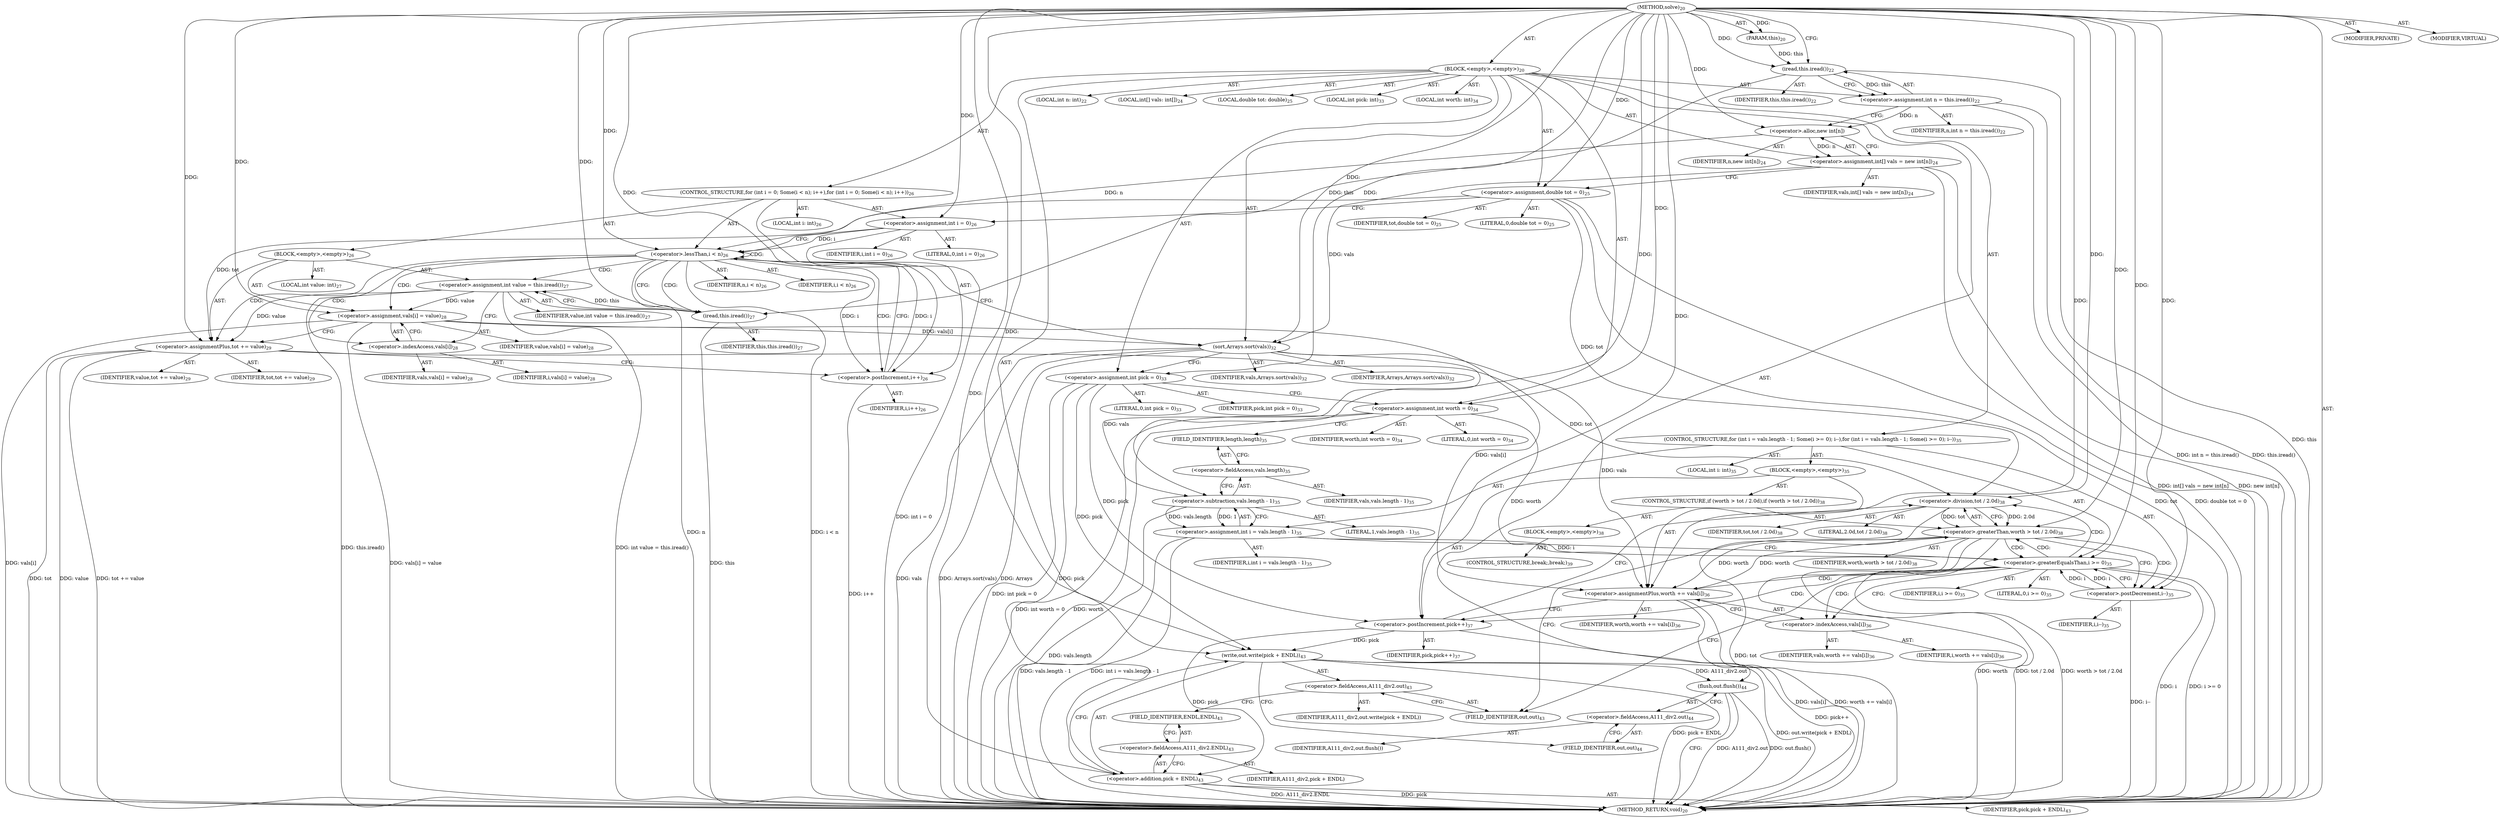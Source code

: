 digraph "solve" {  
"56" [label = <(METHOD,solve)<SUB>20</SUB>> ]
"4" [label = <(PARAM,this)<SUB>20</SUB>> ]
"57" [label = <(BLOCK,&lt;empty&gt;,&lt;empty&gt;)<SUB>20</SUB>> ]
"58" [label = <(LOCAL,int n: int)<SUB>22</SUB>> ]
"59" [label = <(&lt;operator&gt;.assignment,int n = this.iread())<SUB>22</SUB>> ]
"60" [label = <(IDENTIFIER,n,int n = this.iread())<SUB>22</SUB>> ]
"61" [label = <(iread,this.iread())<SUB>22</SUB>> ]
"3" [label = <(IDENTIFIER,this,this.iread())<SUB>22</SUB>> ]
"62" [label = <(LOCAL,int[] vals: int[])<SUB>24</SUB>> ]
"63" [label = <(&lt;operator&gt;.assignment,int[] vals = new int[n])<SUB>24</SUB>> ]
"64" [label = <(IDENTIFIER,vals,int[] vals = new int[n])<SUB>24</SUB>> ]
"65" [label = <(&lt;operator&gt;.alloc,new int[n])> ]
"66" [label = <(IDENTIFIER,n,new int[n])<SUB>24</SUB>> ]
"67" [label = <(LOCAL,double tot: double)<SUB>25</SUB>> ]
"68" [label = <(&lt;operator&gt;.assignment,double tot = 0)<SUB>25</SUB>> ]
"69" [label = <(IDENTIFIER,tot,double tot = 0)<SUB>25</SUB>> ]
"70" [label = <(LITERAL,0,double tot = 0)<SUB>25</SUB>> ]
"71" [label = <(CONTROL_STRUCTURE,for (int i = 0; Some(i &lt; n); i++),for (int i = 0; Some(i &lt; n); i++))<SUB>26</SUB>> ]
"72" [label = <(LOCAL,int i: int)<SUB>26</SUB>> ]
"73" [label = <(&lt;operator&gt;.assignment,int i = 0)<SUB>26</SUB>> ]
"74" [label = <(IDENTIFIER,i,int i = 0)<SUB>26</SUB>> ]
"75" [label = <(LITERAL,0,int i = 0)<SUB>26</SUB>> ]
"76" [label = <(&lt;operator&gt;.lessThan,i &lt; n)<SUB>26</SUB>> ]
"77" [label = <(IDENTIFIER,i,i &lt; n)<SUB>26</SUB>> ]
"78" [label = <(IDENTIFIER,n,i &lt; n)<SUB>26</SUB>> ]
"79" [label = <(&lt;operator&gt;.postIncrement,i++)<SUB>26</SUB>> ]
"80" [label = <(IDENTIFIER,i,i++)<SUB>26</SUB>> ]
"81" [label = <(BLOCK,&lt;empty&gt;,&lt;empty&gt;)<SUB>26</SUB>> ]
"82" [label = <(LOCAL,int value: int)<SUB>27</SUB>> ]
"83" [label = <(&lt;operator&gt;.assignment,int value = this.iread())<SUB>27</SUB>> ]
"84" [label = <(IDENTIFIER,value,int value = this.iread())<SUB>27</SUB>> ]
"85" [label = <(iread,this.iread())<SUB>27</SUB>> ]
"5" [label = <(IDENTIFIER,this,this.iread())<SUB>27</SUB>> ]
"86" [label = <(&lt;operator&gt;.assignment,vals[i] = value)<SUB>28</SUB>> ]
"87" [label = <(&lt;operator&gt;.indexAccess,vals[i])<SUB>28</SUB>> ]
"88" [label = <(IDENTIFIER,vals,vals[i] = value)<SUB>28</SUB>> ]
"89" [label = <(IDENTIFIER,i,vals[i] = value)<SUB>28</SUB>> ]
"90" [label = <(IDENTIFIER,value,vals[i] = value)<SUB>28</SUB>> ]
"91" [label = <(&lt;operator&gt;.assignmentPlus,tot += value)<SUB>29</SUB>> ]
"92" [label = <(IDENTIFIER,tot,tot += value)<SUB>29</SUB>> ]
"93" [label = <(IDENTIFIER,value,tot += value)<SUB>29</SUB>> ]
"94" [label = <(sort,Arrays.sort(vals))<SUB>32</SUB>> ]
"95" [label = <(IDENTIFIER,Arrays,Arrays.sort(vals))<SUB>32</SUB>> ]
"96" [label = <(IDENTIFIER,vals,Arrays.sort(vals))<SUB>32</SUB>> ]
"97" [label = <(LOCAL,int pick: int)<SUB>33</SUB>> ]
"98" [label = <(&lt;operator&gt;.assignment,int pick = 0)<SUB>33</SUB>> ]
"99" [label = <(IDENTIFIER,pick,int pick = 0)<SUB>33</SUB>> ]
"100" [label = <(LITERAL,0,int pick = 0)<SUB>33</SUB>> ]
"101" [label = <(LOCAL,int worth: int)<SUB>34</SUB>> ]
"102" [label = <(&lt;operator&gt;.assignment,int worth = 0)<SUB>34</SUB>> ]
"103" [label = <(IDENTIFIER,worth,int worth = 0)<SUB>34</SUB>> ]
"104" [label = <(LITERAL,0,int worth = 0)<SUB>34</SUB>> ]
"105" [label = <(CONTROL_STRUCTURE,for (int i = vals.length - 1; Some(i &gt;= 0); i--),for (int i = vals.length - 1; Some(i &gt;= 0); i--))<SUB>35</SUB>> ]
"106" [label = <(LOCAL,int i: int)<SUB>35</SUB>> ]
"107" [label = <(&lt;operator&gt;.assignment,int i = vals.length - 1)<SUB>35</SUB>> ]
"108" [label = <(IDENTIFIER,i,int i = vals.length - 1)<SUB>35</SUB>> ]
"109" [label = <(&lt;operator&gt;.subtraction,vals.length - 1)<SUB>35</SUB>> ]
"110" [label = <(&lt;operator&gt;.fieldAccess,vals.length)<SUB>35</SUB>> ]
"111" [label = <(IDENTIFIER,vals,vals.length - 1)<SUB>35</SUB>> ]
"112" [label = <(FIELD_IDENTIFIER,length,length)<SUB>35</SUB>> ]
"113" [label = <(LITERAL,1,vals.length - 1)<SUB>35</SUB>> ]
"114" [label = <(&lt;operator&gt;.greaterEqualsThan,i &gt;= 0)<SUB>35</SUB>> ]
"115" [label = <(IDENTIFIER,i,i &gt;= 0)<SUB>35</SUB>> ]
"116" [label = <(LITERAL,0,i &gt;= 0)<SUB>35</SUB>> ]
"117" [label = <(&lt;operator&gt;.postDecrement,i--)<SUB>35</SUB>> ]
"118" [label = <(IDENTIFIER,i,i--)<SUB>35</SUB>> ]
"119" [label = <(BLOCK,&lt;empty&gt;,&lt;empty&gt;)<SUB>35</SUB>> ]
"120" [label = <(&lt;operator&gt;.assignmentPlus,worth += vals[i])<SUB>36</SUB>> ]
"121" [label = <(IDENTIFIER,worth,worth += vals[i])<SUB>36</SUB>> ]
"122" [label = <(&lt;operator&gt;.indexAccess,vals[i])<SUB>36</SUB>> ]
"123" [label = <(IDENTIFIER,vals,worth += vals[i])<SUB>36</SUB>> ]
"124" [label = <(IDENTIFIER,i,worth += vals[i])<SUB>36</SUB>> ]
"125" [label = <(&lt;operator&gt;.postIncrement,pick++)<SUB>37</SUB>> ]
"126" [label = <(IDENTIFIER,pick,pick++)<SUB>37</SUB>> ]
"127" [label = <(CONTROL_STRUCTURE,if (worth &gt; tot / 2.0d),if (worth &gt; tot / 2.0d))<SUB>38</SUB>> ]
"128" [label = <(&lt;operator&gt;.greaterThan,worth &gt; tot / 2.0d)<SUB>38</SUB>> ]
"129" [label = <(IDENTIFIER,worth,worth &gt; tot / 2.0d)<SUB>38</SUB>> ]
"130" [label = <(&lt;operator&gt;.division,tot / 2.0d)<SUB>38</SUB>> ]
"131" [label = <(IDENTIFIER,tot,tot / 2.0d)<SUB>38</SUB>> ]
"132" [label = <(LITERAL,2.0d,tot / 2.0d)<SUB>38</SUB>> ]
"133" [label = <(BLOCK,&lt;empty&gt;,&lt;empty&gt;)<SUB>38</SUB>> ]
"134" [label = <(CONTROL_STRUCTURE,break;,break;)<SUB>39</SUB>> ]
"135" [label = <(write,out.write(pick + ENDL))<SUB>43</SUB>> ]
"136" [label = <(&lt;operator&gt;.fieldAccess,A111_div2.out)<SUB>43</SUB>> ]
"137" [label = <(IDENTIFIER,A111_div2,out.write(pick + ENDL))> ]
"138" [label = <(FIELD_IDENTIFIER,out,out)<SUB>43</SUB>> ]
"139" [label = <(&lt;operator&gt;.addition,pick + ENDL)<SUB>43</SUB>> ]
"140" [label = <(IDENTIFIER,pick,pick + ENDL)<SUB>43</SUB>> ]
"141" [label = <(&lt;operator&gt;.fieldAccess,A111_div2.ENDL)<SUB>43</SUB>> ]
"142" [label = <(IDENTIFIER,A111_div2,pick + ENDL)> ]
"143" [label = <(FIELD_IDENTIFIER,ENDL,ENDL)<SUB>43</SUB>> ]
"144" [label = <(flush,out.flush())<SUB>44</SUB>> ]
"145" [label = <(&lt;operator&gt;.fieldAccess,A111_div2.out)<SUB>44</SUB>> ]
"146" [label = <(IDENTIFIER,A111_div2,out.flush())> ]
"147" [label = <(FIELD_IDENTIFIER,out,out)<SUB>44</SUB>> ]
"148" [label = <(MODIFIER,PRIVATE)> ]
"149" [label = <(MODIFIER,VIRTUAL)> ]
"150" [label = <(METHOD_RETURN,void)<SUB>20</SUB>> ]
  "56" -> "4"  [ label = "AST: "] 
  "56" -> "57"  [ label = "AST: "] 
  "56" -> "148"  [ label = "AST: "] 
  "56" -> "149"  [ label = "AST: "] 
  "56" -> "150"  [ label = "AST: "] 
  "57" -> "58"  [ label = "AST: "] 
  "57" -> "59"  [ label = "AST: "] 
  "57" -> "62"  [ label = "AST: "] 
  "57" -> "63"  [ label = "AST: "] 
  "57" -> "67"  [ label = "AST: "] 
  "57" -> "68"  [ label = "AST: "] 
  "57" -> "71"  [ label = "AST: "] 
  "57" -> "94"  [ label = "AST: "] 
  "57" -> "97"  [ label = "AST: "] 
  "57" -> "98"  [ label = "AST: "] 
  "57" -> "101"  [ label = "AST: "] 
  "57" -> "102"  [ label = "AST: "] 
  "57" -> "105"  [ label = "AST: "] 
  "57" -> "135"  [ label = "AST: "] 
  "57" -> "144"  [ label = "AST: "] 
  "59" -> "60"  [ label = "AST: "] 
  "59" -> "61"  [ label = "AST: "] 
  "61" -> "3"  [ label = "AST: "] 
  "63" -> "64"  [ label = "AST: "] 
  "63" -> "65"  [ label = "AST: "] 
  "65" -> "66"  [ label = "AST: "] 
  "68" -> "69"  [ label = "AST: "] 
  "68" -> "70"  [ label = "AST: "] 
  "71" -> "72"  [ label = "AST: "] 
  "71" -> "73"  [ label = "AST: "] 
  "71" -> "76"  [ label = "AST: "] 
  "71" -> "79"  [ label = "AST: "] 
  "71" -> "81"  [ label = "AST: "] 
  "73" -> "74"  [ label = "AST: "] 
  "73" -> "75"  [ label = "AST: "] 
  "76" -> "77"  [ label = "AST: "] 
  "76" -> "78"  [ label = "AST: "] 
  "79" -> "80"  [ label = "AST: "] 
  "81" -> "82"  [ label = "AST: "] 
  "81" -> "83"  [ label = "AST: "] 
  "81" -> "86"  [ label = "AST: "] 
  "81" -> "91"  [ label = "AST: "] 
  "83" -> "84"  [ label = "AST: "] 
  "83" -> "85"  [ label = "AST: "] 
  "85" -> "5"  [ label = "AST: "] 
  "86" -> "87"  [ label = "AST: "] 
  "86" -> "90"  [ label = "AST: "] 
  "87" -> "88"  [ label = "AST: "] 
  "87" -> "89"  [ label = "AST: "] 
  "91" -> "92"  [ label = "AST: "] 
  "91" -> "93"  [ label = "AST: "] 
  "94" -> "95"  [ label = "AST: "] 
  "94" -> "96"  [ label = "AST: "] 
  "98" -> "99"  [ label = "AST: "] 
  "98" -> "100"  [ label = "AST: "] 
  "102" -> "103"  [ label = "AST: "] 
  "102" -> "104"  [ label = "AST: "] 
  "105" -> "106"  [ label = "AST: "] 
  "105" -> "107"  [ label = "AST: "] 
  "105" -> "114"  [ label = "AST: "] 
  "105" -> "117"  [ label = "AST: "] 
  "105" -> "119"  [ label = "AST: "] 
  "107" -> "108"  [ label = "AST: "] 
  "107" -> "109"  [ label = "AST: "] 
  "109" -> "110"  [ label = "AST: "] 
  "109" -> "113"  [ label = "AST: "] 
  "110" -> "111"  [ label = "AST: "] 
  "110" -> "112"  [ label = "AST: "] 
  "114" -> "115"  [ label = "AST: "] 
  "114" -> "116"  [ label = "AST: "] 
  "117" -> "118"  [ label = "AST: "] 
  "119" -> "120"  [ label = "AST: "] 
  "119" -> "125"  [ label = "AST: "] 
  "119" -> "127"  [ label = "AST: "] 
  "120" -> "121"  [ label = "AST: "] 
  "120" -> "122"  [ label = "AST: "] 
  "122" -> "123"  [ label = "AST: "] 
  "122" -> "124"  [ label = "AST: "] 
  "125" -> "126"  [ label = "AST: "] 
  "127" -> "128"  [ label = "AST: "] 
  "127" -> "133"  [ label = "AST: "] 
  "128" -> "129"  [ label = "AST: "] 
  "128" -> "130"  [ label = "AST: "] 
  "130" -> "131"  [ label = "AST: "] 
  "130" -> "132"  [ label = "AST: "] 
  "133" -> "134"  [ label = "AST: "] 
  "135" -> "136"  [ label = "AST: "] 
  "135" -> "139"  [ label = "AST: "] 
  "136" -> "137"  [ label = "AST: "] 
  "136" -> "138"  [ label = "AST: "] 
  "139" -> "140"  [ label = "AST: "] 
  "139" -> "141"  [ label = "AST: "] 
  "141" -> "142"  [ label = "AST: "] 
  "141" -> "143"  [ label = "AST: "] 
  "144" -> "145"  [ label = "AST: "] 
  "145" -> "146"  [ label = "AST: "] 
  "145" -> "147"  [ label = "AST: "] 
  "59" -> "65"  [ label = "CFG: "] 
  "63" -> "68"  [ label = "CFG: "] 
  "68" -> "73"  [ label = "CFG: "] 
  "94" -> "98"  [ label = "CFG: "] 
  "98" -> "102"  [ label = "CFG: "] 
  "102" -> "112"  [ label = "CFG: "] 
  "135" -> "147"  [ label = "CFG: "] 
  "144" -> "150"  [ label = "CFG: "] 
  "61" -> "59"  [ label = "CFG: "] 
  "65" -> "63"  [ label = "CFG: "] 
  "73" -> "76"  [ label = "CFG: "] 
  "76" -> "85"  [ label = "CFG: "] 
  "76" -> "94"  [ label = "CFG: "] 
  "79" -> "76"  [ label = "CFG: "] 
  "107" -> "114"  [ label = "CFG: "] 
  "114" -> "122"  [ label = "CFG: "] 
  "114" -> "138"  [ label = "CFG: "] 
  "117" -> "114"  [ label = "CFG: "] 
  "136" -> "143"  [ label = "CFG: "] 
  "139" -> "135"  [ label = "CFG: "] 
  "145" -> "144"  [ label = "CFG: "] 
  "83" -> "87"  [ label = "CFG: "] 
  "86" -> "91"  [ label = "CFG: "] 
  "91" -> "79"  [ label = "CFG: "] 
  "109" -> "107"  [ label = "CFG: "] 
  "120" -> "125"  [ label = "CFG: "] 
  "125" -> "130"  [ label = "CFG: "] 
  "138" -> "136"  [ label = "CFG: "] 
  "141" -> "139"  [ label = "CFG: "] 
  "147" -> "145"  [ label = "CFG: "] 
  "85" -> "83"  [ label = "CFG: "] 
  "87" -> "86"  [ label = "CFG: "] 
  "110" -> "109"  [ label = "CFG: "] 
  "122" -> "120"  [ label = "CFG: "] 
  "128" -> "138"  [ label = "CFG: "] 
  "128" -> "117"  [ label = "CFG: "] 
  "143" -> "141"  [ label = "CFG: "] 
  "112" -> "110"  [ label = "CFG: "] 
  "130" -> "128"  [ label = "CFG: "] 
  "56" -> "61"  [ label = "CFG: "] 
  "61" -> "150"  [ label = "DDG: this"] 
  "59" -> "150"  [ label = "DDG: this.iread()"] 
  "59" -> "150"  [ label = "DDG: int n = this.iread()"] 
  "63" -> "150"  [ label = "DDG: new int[n]"] 
  "63" -> "150"  [ label = "DDG: int[] vals = new int[n]"] 
  "68" -> "150"  [ label = "DDG: tot"] 
  "68" -> "150"  [ label = "DDG: double tot = 0"] 
  "73" -> "150"  [ label = "DDG: int i = 0"] 
  "76" -> "150"  [ label = "DDG: n"] 
  "76" -> "150"  [ label = "DDG: i &lt; n"] 
  "94" -> "150"  [ label = "DDG: vals"] 
  "94" -> "150"  [ label = "DDG: Arrays.sort(vals)"] 
  "98" -> "150"  [ label = "DDG: int pick = 0"] 
  "102" -> "150"  [ label = "DDG: worth"] 
  "102" -> "150"  [ label = "DDG: int worth = 0"] 
  "109" -> "150"  [ label = "DDG: vals.length"] 
  "107" -> "150"  [ label = "DDG: vals.length - 1"] 
  "107" -> "150"  [ label = "DDG: int i = vals.length - 1"] 
  "114" -> "150"  [ label = "DDG: i"] 
  "114" -> "150"  [ label = "DDG: i &gt;= 0"] 
  "120" -> "150"  [ label = "DDG: vals[i]"] 
  "120" -> "150"  [ label = "DDG: worth += vals[i]"] 
  "125" -> "150"  [ label = "DDG: pick++"] 
  "128" -> "150"  [ label = "DDG: worth"] 
  "130" -> "150"  [ label = "DDG: tot"] 
  "128" -> "150"  [ label = "DDG: tot / 2.0d"] 
  "128" -> "150"  [ label = "DDG: worth &gt; tot / 2.0d"] 
  "117" -> "150"  [ label = "DDG: i--"] 
  "139" -> "150"  [ label = "DDG: pick"] 
  "139" -> "150"  [ label = "DDG: A111_div2.ENDL"] 
  "135" -> "150"  [ label = "DDG: pick + ENDL"] 
  "135" -> "150"  [ label = "DDG: out.write(pick + ENDL)"] 
  "144" -> "150"  [ label = "DDG: A111_div2.out"] 
  "144" -> "150"  [ label = "DDG: out.flush()"] 
  "85" -> "150"  [ label = "DDG: this"] 
  "83" -> "150"  [ label = "DDG: this.iread()"] 
  "83" -> "150"  [ label = "DDG: int value = this.iread()"] 
  "86" -> "150"  [ label = "DDG: vals[i]"] 
  "86" -> "150"  [ label = "DDG: vals[i] = value"] 
  "91" -> "150"  [ label = "DDG: tot"] 
  "91" -> "150"  [ label = "DDG: value"] 
  "91" -> "150"  [ label = "DDG: tot += value"] 
  "79" -> "150"  [ label = "DDG: i++"] 
  "94" -> "150"  [ label = "DDG: Arrays"] 
  "56" -> "4"  [ label = "DDG: "] 
  "61" -> "59"  [ label = "DDG: this"] 
  "65" -> "63"  [ label = "DDG: n"] 
  "56" -> "68"  [ label = "DDG: "] 
  "56" -> "98"  [ label = "DDG: "] 
  "56" -> "102"  [ label = "DDG: "] 
  "56" -> "73"  [ label = "DDG: "] 
  "56" -> "94"  [ label = "DDG: "] 
  "63" -> "94"  [ label = "DDG: vals"] 
  "86" -> "94"  [ label = "DDG: vals[i]"] 
  "109" -> "107"  [ label = "DDG: vals.length"] 
  "109" -> "107"  [ label = "DDG: 1"] 
  "98" -> "135"  [ label = "DDG: pick"] 
  "125" -> "135"  [ label = "DDG: pick"] 
  "56" -> "135"  [ label = "DDG: "] 
  "135" -> "144"  [ label = "DDG: A111_div2.out"] 
  "4" -> "61"  [ label = "DDG: this"] 
  "56" -> "61"  [ label = "DDG: "] 
  "59" -> "65"  [ label = "DDG: n"] 
  "56" -> "65"  [ label = "DDG: "] 
  "73" -> "76"  [ label = "DDG: i"] 
  "79" -> "76"  [ label = "DDG: i"] 
  "56" -> "76"  [ label = "DDG: "] 
  "65" -> "76"  [ label = "DDG: n"] 
  "76" -> "79"  [ label = "DDG: i"] 
  "56" -> "79"  [ label = "DDG: "] 
  "85" -> "83"  [ label = "DDG: this"] 
  "83" -> "86"  [ label = "DDG: value"] 
  "56" -> "86"  [ label = "DDG: "] 
  "56" -> "91"  [ label = "DDG: "] 
  "83" -> "91"  [ label = "DDG: value"] 
  "107" -> "114"  [ label = "DDG: i"] 
  "117" -> "114"  [ label = "DDG: i"] 
  "56" -> "114"  [ label = "DDG: "] 
  "114" -> "117"  [ label = "DDG: i"] 
  "56" -> "117"  [ label = "DDG: "] 
  "94" -> "120"  [ label = "DDG: vals"] 
  "86" -> "120"  [ label = "DDG: vals[i]"] 
  "98" -> "139"  [ label = "DDG: pick"] 
  "125" -> "139"  [ label = "DDG: pick"] 
  "56" -> "139"  [ label = "DDG: "] 
  "68" -> "91"  [ label = "DDG: tot"] 
  "94" -> "109"  [ label = "DDG: vals"] 
  "56" -> "109"  [ label = "DDG: "] 
  "102" -> "120"  [ label = "DDG: worth"] 
  "128" -> "120"  [ label = "DDG: worth"] 
  "56" -> "120"  [ label = "DDG: "] 
  "98" -> "125"  [ label = "DDG: pick"] 
  "56" -> "125"  [ label = "DDG: "] 
  "61" -> "85"  [ label = "DDG: this"] 
  "56" -> "85"  [ label = "DDG: "] 
  "120" -> "128"  [ label = "DDG: worth"] 
  "56" -> "128"  [ label = "DDG: "] 
  "130" -> "128"  [ label = "DDG: tot"] 
  "130" -> "128"  [ label = "DDG: 2.0d"] 
  "68" -> "130"  [ label = "DDG: tot"] 
  "91" -> "130"  [ label = "DDG: tot"] 
  "56" -> "130"  [ label = "DDG: "] 
  "76" -> "83"  [ label = "CDG: "] 
  "76" -> "85"  [ label = "CDG: "] 
  "76" -> "76"  [ label = "CDG: "] 
  "76" -> "87"  [ label = "CDG: "] 
  "76" -> "91"  [ label = "CDG: "] 
  "76" -> "79"  [ label = "CDG: "] 
  "76" -> "86"  [ label = "CDG: "] 
  "114" -> "120"  [ label = "CDG: "] 
  "114" -> "122"  [ label = "CDG: "] 
  "114" -> "128"  [ label = "CDG: "] 
  "114" -> "130"  [ label = "CDG: "] 
  "114" -> "125"  [ label = "CDG: "] 
  "128" -> "114"  [ label = "CDG: "] 
  "128" -> "117"  [ label = "CDG: "] 
}

